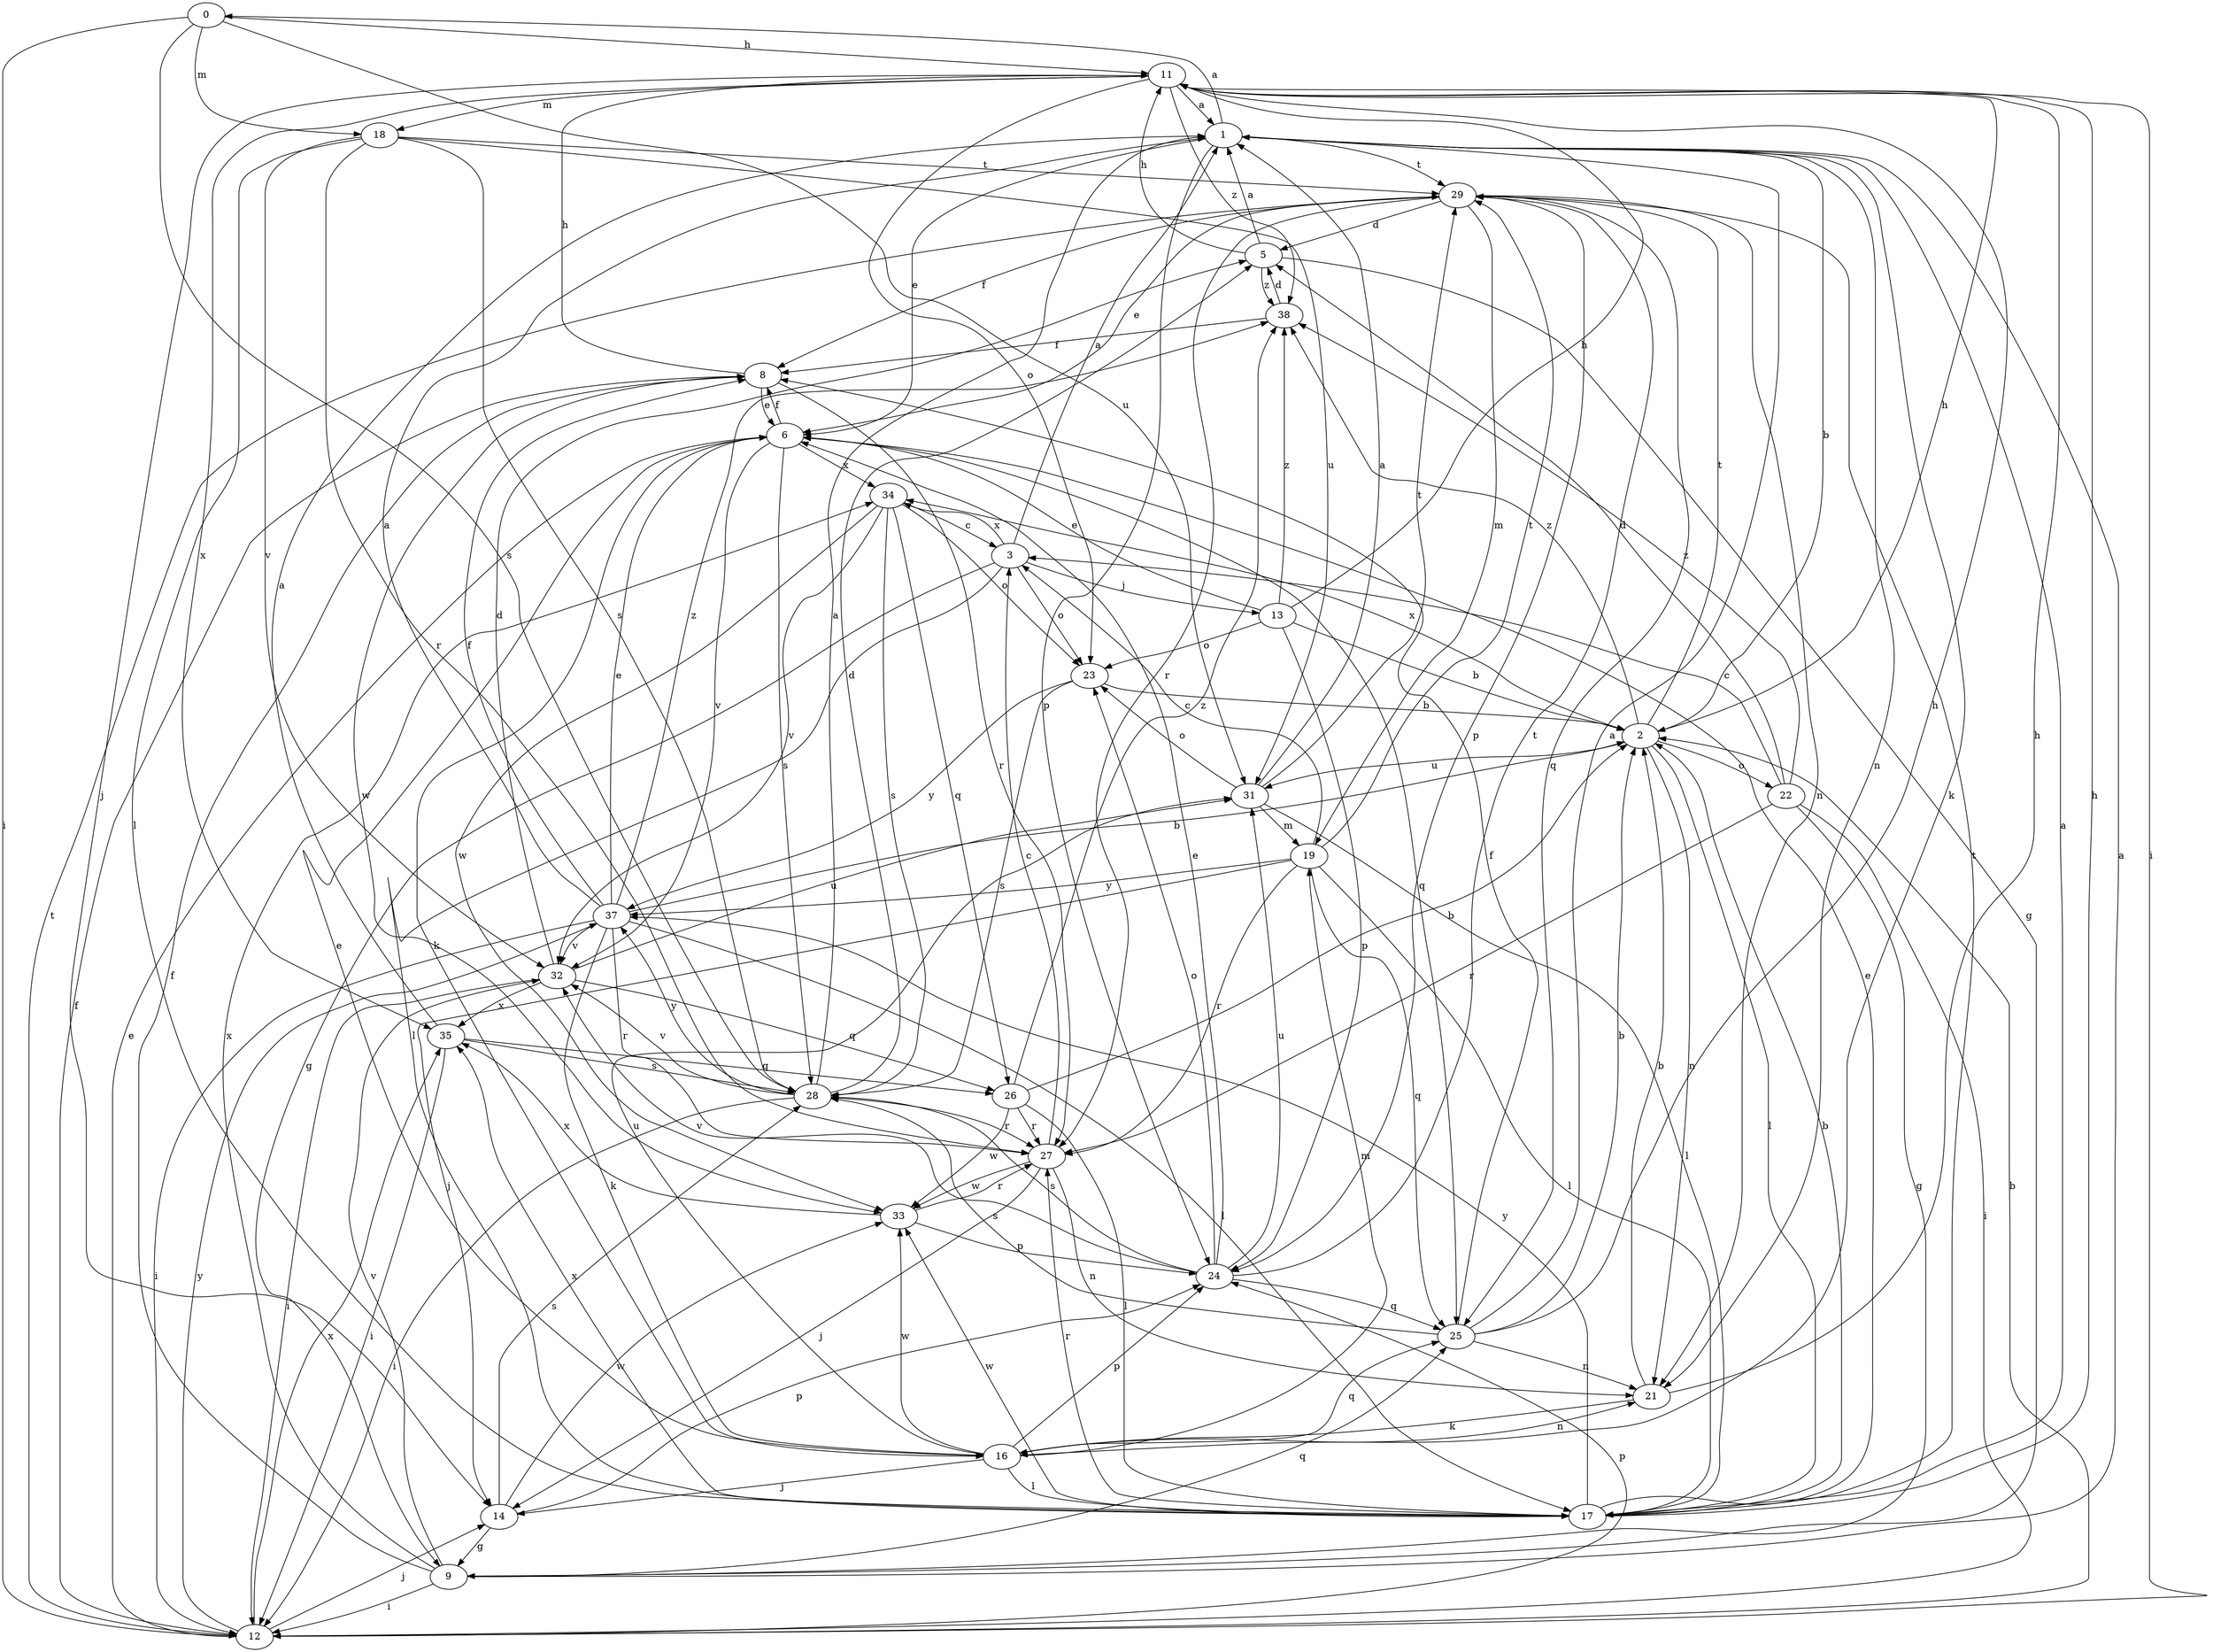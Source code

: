 strict digraph  {
0;
1;
2;
3;
5;
6;
8;
9;
11;
12;
13;
14;
16;
17;
18;
19;
21;
22;
23;
24;
25;
26;
27;
28;
29;
31;
32;
33;
34;
35;
37;
38;
0 -> 11  [label=h];
0 -> 12  [label=i];
0 -> 18  [label=m];
0 -> 28  [label=s];
0 -> 31  [label=u];
1 -> 0  [label=a];
1 -> 2  [label=b];
1 -> 6  [label=e];
1 -> 16  [label=k];
1 -> 21  [label=n];
1 -> 24  [label=p];
1 -> 29  [label=t];
2 -> 11  [label=h];
2 -> 17  [label=l];
2 -> 21  [label=n];
2 -> 22  [label=o];
2 -> 29  [label=t];
2 -> 31  [label=u];
2 -> 34  [label=x];
2 -> 38  [label=z];
3 -> 1  [label=a];
3 -> 9  [label=g];
3 -> 13  [label=j];
3 -> 17  [label=l];
3 -> 23  [label=o];
3 -> 34  [label=x];
5 -> 1  [label=a];
5 -> 9  [label=g];
5 -> 11  [label=h];
5 -> 38  [label=z];
6 -> 8  [label=f];
6 -> 16  [label=k];
6 -> 25  [label=q];
6 -> 28  [label=s];
6 -> 32  [label=v];
6 -> 34  [label=x];
8 -> 6  [label=e];
8 -> 11  [label=h];
8 -> 27  [label=r];
8 -> 33  [label=w];
9 -> 1  [label=a];
9 -> 8  [label=f];
9 -> 12  [label=i];
9 -> 25  [label=q];
9 -> 32  [label=v];
9 -> 34  [label=x];
11 -> 1  [label=a];
11 -> 12  [label=i];
11 -> 14  [label=j];
11 -> 18  [label=m];
11 -> 23  [label=o];
11 -> 35  [label=x];
11 -> 38  [label=z];
12 -> 2  [label=b];
12 -> 6  [label=e];
12 -> 8  [label=f];
12 -> 14  [label=j];
12 -> 24  [label=p];
12 -> 29  [label=t];
12 -> 35  [label=x];
12 -> 37  [label=y];
13 -> 2  [label=b];
13 -> 6  [label=e];
13 -> 11  [label=h];
13 -> 23  [label=o];
13 -> 24  [label=p];
13 -> 38  [label=z];
14 -> 9  [label=g];
14 -> 24  [label=p];
14 -> 28  [label=s];
14 -> 33  [label=w];
16 -> 6  [label=e];
16 -> 14  [label=j];
16 -> 17  [label=l];
16 -> 19  [label=m];
16 -> 21  [label=n];
16 -> 24  [label=p];
16 -> 25  [label=q];
16 -> 31  [label=u];
16 -> 33  [label=w];
17 -> 1  [label=a];
17 -> 2  [label=b];
17 -> 6  [label=e];
17 -> 11  [label=h];
17 -> 27  [label=r];
17 -> 29  [label=t];
17 -> 33  [label=w];
17 -> 35  [label=x];
17 -> 37  [label=y];
18 -> 17  [label=l];
18 -> 27  [label=r];
18 -> 28  [label=s];
18 -> 29  [label=t];
18 -> 31  [label=u];
18 -> 32  [label=v];
19 -> 3  [label=c];
19 -> 14  [label=j];
19 -> 17  [label=l];
19 -> 25  [label=q];
19 -> 27  [label=r];
19 -> 29  [label=t];
19 -> 37  [label=y];
21 -> 2  [label=b];
21 -> 11  [label=h];
21 -> 16  [label=k];
22 -> 3  [label=c];
22 -> 5  [label=d];
22 -> 9  [label=g];
22 -> 12  [label=i];
22 -> 27  [label=r];
22 -> 38  [label=z];
23 -> 2  [label=b];
23 -> 28  [label=s];
23 -> 37  [label=y];
24 -> 6  [label=e];
24 -> 23  [label=o];
24 -> 25  [label=q];
24 -> 28  [label=s];
24 -> 29  [label=t];
24 -> 31  [label=u];
24 -> 32  [label=v];
25 -> 1  [label=a];
25 -> 2  [label=b];
25 -> 8  [label=f];
25 -> 11  [label=h];
25 -> 21  [label=n];
25 -> 28  [label=s];
26 -> 2  [label=b];
26 -> 17  [label=l];
26 -> 27  [label=r];
26 -> 33  [label=w];
26 -> 38  [label=z];
27 -> 3  [label=c];
27 -> 14  [label=j];
27 -> 21  [label=n];
27 -> 33  [label=w];
28 -> 1  [label=a];
28 -> 5  [label=d];
28 -> 12  [label=i];
28 -> 27  [label=r];
28 -> 32  [label=v];
28 -> 37  [label=y];
29 -> 5  [label=d];
29 -> 6  [label=e];
29 -> 8  [label=f];
29 -> 19  [label=m];
29 -> 21  [label=n];
29 -> 24  [label=p];
29 -> 25  [label=q];
29 -> 27  [label=r];
31 -> 1  [label=a];
31 -> 17  [label=l];
31 -> 19  [label=m];
31 -> 23  [label=o];
31 -> 29  [label=t];
32 -> 5  [label=d];
32 -> 12  [label=i];
32 -> 26  [label=q];
32 -> 31  [label=u];
32 -> 35  [label=x];
33 -> 24  [label=p];
33 -> 27  [label=r];
33 -> 35  [label=x];
34 -> 3  [label=c];
34 -> 23  [label=o];
34 -> 26  [label=q];
34 -> 28  [label=s];
34 -> 32  [label=v];
34 -> 33  [label=w];
35 -> 1  [label=a];
35 -> 12  [label=i];
35 -> 26  [label=q];
35 -> 28  [label=s];
37 -> 1  [label=a];
37 -> 2  [label=b];
37 -> 6  [label=e];
37 -> 8  [label=f];
37 -> 12  [label=i];
37 -> 16  [label=k];
37 -> 17  [label=l];
37 -> 27  [label=r];
37 -> 32  [label=v];
37 -> 38  [label=z];
38 -> 5  [label=d];
38 -> 8  [label=f];
}
